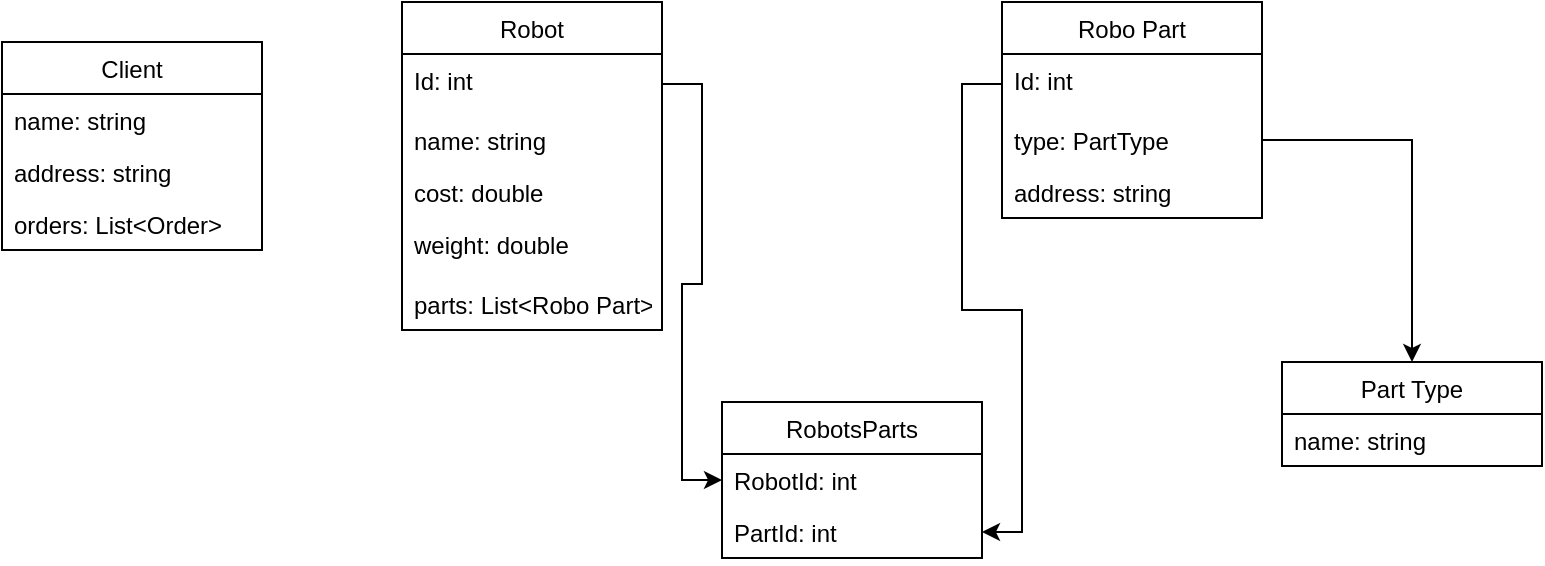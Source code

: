 <mxfile version="15.9.4" type="github">
  <diagram id="R2lEEEUBdFMjLlhIrx00" name="Page-1">
    <mxGraphModel dx="1278" dy="523" grid="1" gridSize="10" guides="1" tooltips="1" connect="1" arrows="1" fold="1" page="1" pageScale="1" pageWidth="850" pageHeight="1100" math="0" shadow="0" extFonts="Permanent Marker^https://fonts.googleapis.com/css?family=Permanent+Marker">
      <root>
        <mxCell id="0" />
        <mxCell id="1" parent="0" />
        <mxCell id="Xu-DrFmwCjmrhMtZ1j9y-1" value="Robo Part" style="swimlane;fontStyle=0;childLayout=stackLayout;horizontal=1;startSize=26;fillColor=none;horizontalStack=0;resizeParent=1;resizeParentMax=0;resizeLast=0;collapsible=1;marginBottom=0;" vertex="1" parent="1">
          <mxGeometry x="560" y="120" width="130" height="108" as="geometry">
            <mxRectangle x="130" y="120" width="60" height="26" as="alternateBounds" />
          </mxGeometry>
        </mxCell>
        <mxCell id="Xu-DrFmwCjmrhMtZ1j9y-30" value="Id: int" style="text;strokeColor=none;fillColor=none;spacingLeft=4;spacingRight=4;overflow=hidden;rotatable=0;points=[[0,0.5],[1,0.5]];portConstraint=eastwest;fontSize=12;" vertex="1" parent="Xu-DrFmwCjmrhMtZ1j9y-1">
          <mxGeometry y="26" width="130" height="30" as="geometry" />
        </mxCell>
        <mxCell id="Xu-DrFmwCjmrhMtZ1j9y-2" value="type: PartType" style="text;strokeColor=none;fillColor=none;align=left;verticalAlign=top;spacingLeft=4;spacingRight=4;overflow=hidden;rotatable=0;points=[[0,0.5],[1,0.5]];portConstraint=eastwest;" vertex="1" parent="Xu-DrFmwCjmrhMtZ1j9y-1">
          <mxGeometry y="56" width="130" height="26" as="geometry" />
        </mxCell>
        <mxCell id="Xu-DrFmwCjmrhMtZ1j9y-3" value="address: string" style="text;strokeColor=none;fillColor=none;align=left;verticalAlign=top;spacingLeft=4;spacingRight=4;overflow=hidden;rotatable=0;points=[[0,0.5],[1,0.5]];portConstraint=eastwest;" vertex="1" parent="Xu-DrFmwCjmrhMtZ1j9y-1">
          <mxGeometry y="82" width="130" height="26" as="geometry" />
        </mxCell>
        <mxCell id="Xu-DrFmwCjmrhMtZ1j9y-10" value="Robot" style="swimlane;fontStyle=0;childLayout=stackLayout;horizontal=1;startSize=26;fillColor=none;horizontalStack=0;resizeParent=1;resizeParentMax=0;resizeLast=0;collapsible=1;marginBottom=0;" vertex="1" parent="1">
          <mxGeometry x="260" y="120" width="130" height="164" as="geometry">
            <mxRectangle x="130" y="120" width="60" height="26" as="alternateBounds" />
          </mxGeometry>
        </mxCell>
        <mxCell id="Xu-DrFmwCjmrhMtZ1j9y-14" value="Id: int" style="text;strokeColor=none;fillColor=none;spacingLeft=4;spacingRight=4;overflow=hidden;rotatable=0;points=[[0,0.5],[1,0.5]];portConstraint=eastwest;fontSize=12;" vertex="1" parent="Xu-DrFmwCjmrhMtZ1j9y-10">
          <mxGeometry y="26" width="130" height="30" as="geometry" />
        </mxCell>
        <mxCell id="Xu-DrFmwCjmrhMtZ1j9y-11" value="name: string&#xa;" style="text;strokeColor=none;fillColor=none;align=left;verticalAlign=top;spacingLeft=4;spacingRight=4;overflow=hidden;rotatable=0;points=[[0,0.5],[1,0.5]];portConstraint=eastwest;" vertex="1" parent="Xu-DrFmwCjmrhMtZ1j9y-10">
          <mxGeometry y="56" width="130" height="26" as="geometry" />
        </mxCell>
        <mxCell id="Xu-DrFmwCjmrhMtZ1j9y-12" value="cost: double" style="text;strokeColor=none;fillColor=none;align=left;verticalAlign=top;spacingLeft=4;spacingRight=4;overflow=hidden;rotatable=0;points=[[0,0.5],[1,0.5]];portConstraint=eastwest;" vertex="1" parent="Xu-DrFmwCjmrhMtZ1j9y-10">
          <mxGeometry y="82" width="130" height="26" as="geometry" />
        </mxCell>
        <mxCell id="Xu-DrFmwCjmrhMtZ1j9y-15" value="weight: double&#xa;" style="text;strokeColor=none;fillColor=none;spacingLeft=4;spacingRight=4;overflow=hidden;rotatable=0;points=[[0,0.5],[1,0.5]];portConstraint=eastwest;fontSize=12;" vertex="1" parent="Xu-DrFmwCjmrhMtZ1j9y-10">
          <mxGeometry y="108" width="130" height="30" as="geometry" />
        </mxCell>
        <mxCell id="Xu-DrFmwCjmrhMtZ1j9y-13" value="parts: List&lt;Robo Part&gt;" style="text;strokeColor=none;fillColor=none;align=left;verticalAlign=top;spacingLeft=4;spacingRight=4;overflow=hidden;rotatable=0;points=[[0,0.5],[1,0.5]];portConstraint=eastwest;" vertex="1" parent="Xu-DrFmwCjmrhMtZ1j9y-10">
          <mxGeometry y="138" width="130" height="26" as="geometry" />
        </mxCell>
        <mxCell id="Xu-DrFmwCjmrhMtZ1j9y-16" value="Client" style="swimlane;fontStyle=0;childLayout=stackLayout;horizontal=1;startSize=26;fillColor=none;horizontalStack=0;resizeParent=1;resizeParentMax=0;resizeLast=0;collapsible=1;marginBottom=0;" vertex="1" parent="1">
          <mxGeometry x="60" y="140" width="130" height="104" as="geometry">
            <mxRectangle x="130" y="120" width="60" height="26" as="alternateBounds" />
          </mxGeometry>
        </mxCell>
        <mxCell id="Xu-DrFmwCjmrhMtZ1j9y-17" value="name: string&#xa;" style="text;strokeColor=none;fillColor=none;align=left;verticalAlign=top;spacingLeft=4;spacingRight=4;overflow=hidden;rotatable=0;points=[[0,0.5],[1,0.5]];portConstraint=eastwest;" vertex="1" parent="Xu-DrFmwCjmrhMtZ1j9y-16">
          <mxGeometry y="26" width="130" height="26" as="geometry" />
        </mxCell>
        <mxCell id="Xu-DrFmwCjmrhMtZ1j9y-18" value="address: string" style="text;strokeColor=none;fillColor=none;align=left;verticalAlign=top;spacingLeft=4;spacingRight=4;overflow=hidden;rotatable=0;points=[[0,0.5],[1,0.5]];portConstraint=eastwest;" vertex="1" parent="Xu-DrFmwCjmrhMtZ1j9y-16">
          <mxGeometry y="52" width="130" height="26" as="geometry" />
        </mxCell>
        <mxCell id="Xu-DrFmwCjmrhMtZ1j9y-19" value="orders: List&lt;Order&gt;" style="text;strokeColor=none;fillColor=none;align=left;verticalAlign=top;spacingLeft=4;spacingRight=4;overflow=hidden;rotatable=0;points=[[0,0.5],[1,0.5]];portConstraint=eastwest;" vertex="1" parent="Xu-DrFmwCjmrhMtZ1j9y-16">
          <mxGeometry y="78" width="130" height="26" as="geometry" />
        </mxCell>
        <mxCell id="Xu-DrFmwCjmrhMtZ1j9y-20" value="Part Type" style="swimlane;fontStyle=0;childLayout=stackLayout;horizontal=1;startSize=26;fillColor=none;horizontalStack=0;resizeParent=1;resizeParentMax=0;resizeLast=0;collapsible=1;marginBottom=0;" vertex="1" parent="1">
          <mxGeometry x="700" y="300" width="130" height="52" as="geometry">
            <mxRectangle x="130" y="120" width="60" height="26" as="alternateBounds" />
          </mxGeometry>
        </mxCell>
        <mxCell id="Xu-DrFmwCjmrhMtZ1j9y-21" value="name: string&#xa;" style="text;strokeColor=none;fillColor=none;align=left;verticalAlign=top;spacingLeft=4;spacingRight=4;overflow=hidden;rotatable=0;points=[[0,0.5],[1,0.5]];portConstraint=eastwest;" vertex="1" parent="Xu-DrFmwCjmrhMtZ1j9y-20">
          <mxGeometry y="26" width="130" height="26" as="geometry" />
        </mxCell>
        <mxCell id="Xu-DrFmwCjmrhMtZ1j9y-24" style="edgeStyle=orthogonalEdgeStyle;rounded=0;orthogonalLoop=1;jettySize=auto;html=1;entryX=0.5;entryY=0;entryDx=0;entryDy=0;" edge="1" parent="1" source="Xu-DrFmwCjmrhMtZ1j9y-2" target="Xu-DrFmwCjmrhMtZ1j9y-20">
          <mxGeometry relative="1" as="geometry" />
        </mxCell>
        <mxCell id="Xu-DrFmwCjmrhMtZ1j9y-25" value="RobotsParts" style="swimlane;fontStyle=0;childLayout=stackLayout;horizontal=1;startSize=26;fillColor=none;horizontalStack=0;resizeParent=1;resizeParentMax=0;resizeLast=0;collapsible=1;marginBottom=0;" vertex="1" parent="1">
          <mxGeometry x="420" y="320" width="130" height="78" as="geometry">
            <mxRectangle x="130" y="120" width="60" height="26" as="alternateBounds" />
          </mxGeometry>
        </mxCell>
        <mxCell id="Xu-DrFmwCjmrhMtZ1j9y-26" value="RobotId: int" style="text;strokeColor=none;fillColor=none;align=left;verticalAlign=top;spacingLeft=4;spacingRight=4;overflow=hidden;rotatable=0;points=[[0,0.5],[1,0.5]];portConstraint=eastwest;" vertex="1" parent="Xu-DrFmwCjmrhMtZ1j9y-25">
          <mxGeometry y="26" width="130" height="26" as="geometry" />
        </mxCell>
        <mxCell id="Xu-DrFmwCjmrhMtZ1j9y-27" value="PartId: int" style="text;strokeColor=none;fillColor=none;align=left;verticalAlign=top;spacingLeft=4;spacingRight=4;overflow=hidden;rotatable=0;points=[[0,0.5],[1,0.5]];portConstraint=eastwest;" vertex="1" parent="Xu-DrFmwCjmrhMtZ1j9y-25">
          <mxGeometry y="52" width="130" height="26" as="geometry" />
        </mxCell>
        <mxCell id="Xu-DrFmwCjmrhMtZ1j9y-29" style="edgeStyle=orthogonalEdgeStyle;rounded=0;orthogonalLoop=1;jettySize=auto;html=1;entryX=0;entryY=0.5;entryDx=0;entryDy=0;" edge="1" parent="1" source="Xu-DrFmwCjmrhMtZ1j9y-14" target="Xu-DrFmwCjmrhMtZ1j9y-26">
          <mxGeometry relative="1" as="geometry" />
        </mxCell>
        <mxCell id="Xu-DrFmwCjmrhMtZ1j9y-31" style="edgeStyle=orthogonalEdgeStyle;rounded=0;orthogonalLoop=1;jettySize=auto;html=1;entryX=1;entryY=0.5;entryDx=0;entryDy=0;" edge="1" parent="1" source="Xu-DrFmwCjmrhMtZ1j9y-30" target="Xu-DrFmwCjmrhMtZ1j9y-27">
          <mxGeometry relative="1" as="geometry" />
        </mxCell>
      </root>
    </mxGraphModel>
  </diagram>
</mxfile>
